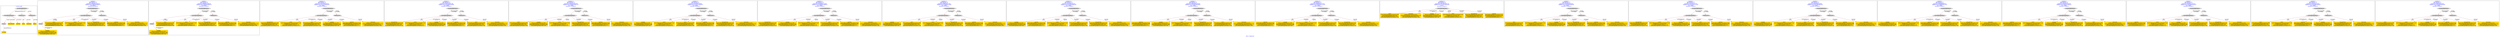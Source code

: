 digraph n0 {
fontcolor="blue"
remincross="true"
label="s08-s-17-edited.xml"
subgraph cluster_0 {
label="1-correct model"
n2[style="filled",color="white",fillcolor="lightgray",label="CulturalHeritageObject1"];
n3[style="filled",color="white",fillcolor="lightgray",label="Person1"];
n4[shape="plaintext",style="filled",fillcolor="gold",label="DESCRIPTION"];
n5[shape="plaintext",style="filled",fillcolor="gold",label="CAPTION"];
n6[shape="plaintext",style="filled",fillcolor="gold",label="TITLE"];
n7[shape="plaintext",style="filled",fillcolor="gold",label="AUTHOR"];
n8[style="filled",color="white",fillcolor="lightgray",label="EuropeanaAggregation1"];
n9[style="filled",color="white",fillcolor="lightgray",label="WebResource1"];
n10[style="filled",color="white",fillcolor="lightgray",label="WebResource2"];
n11[shape="plaintext",style="filled",fillcolor="gold",label="IMAGESRC"];
n12[shape="plaintext",style="filled",fillcolor="gold",label="VIDEO"];
}
subgraph cluster_1 {
label="candidate 0\nlink coherence:1.0\nnode coherence:1.0\nconfidence:0.3958583314086164\nmapping score:0.5486194438028721\ncost:8.99948\n-precision:0.89-recall:0.8"
n14[style="filled",color="white",fillcolor="lightgray",label="CulturalHeritageObject1"];
n15[style="filled",color="white",fillcolor="lightgray",label="Person1"];
n16[style="filled",color="white",fillcolor="lightgray",label="EuropeanaAggregation1"];
n17[style="filled",color="white",fillcolor="lightgray",label="WebResource1"];
n18[shape="plaintext",style="filled",fillcolor="gold",label="TITLE\n[CulturalHeritageObject,description,0.366]\n[CulturalHeritageObject,title,0.248]\n[Person,biographicalInformation,0.242]\n[CulturalHeritageObject,provenance,0.144]"];
n19[shape="plaintext",style="filled",fillcolor="gold",label="IMAGESRC\n[WebResource,classLink,0.667]\n[CulturalHeritageObject,accessionNumber,0.191]\n[Person,biographicalInformation,0.073]\n[CulturalHeritageObject,description,0.069]"];
n20[shape="plaintext",style="filled",fillcolor="gold",label="VIDEO\n[CulturalHeritageObject,accessionNumber,0.423]\n[WebResource,classLink,0.355]\n[CulturalHeritageObject,medium,0.113]\n[CulturalHeritageObject,provenance,0.11]"];
n21[shape="plaintext",style="filled",fillcolor="gold",label="DESCRIPTION\n[CulturalHeritageObject,description,0.39]\n[Person,biographicalInformation,0.317]\n[CulturalHeritageObject,title,0.168]\n[CulturalHeritageObject,provenance,0.125]"];
n22[shape="plaintext",style="filled",fillcolor="gold",label="AUTHOR\n[Person,nameOfThePerson,0.358]\n[CulturalHeritageObject,description,0.249]\n[CulturalHeritageObject,provenance,0.204]\n[CulturalHeritageObject,title,0.189]"];
n23[shape="plaintext",style="filled",fillcolor="gold",label="CAPTION\n[CulturalHeritageObject,description,0.313]\n[CulturalHeritageObject,provenance,0.289]\n[CulturalHeritageObject,title,0.227]\n[Person,biographicalInformation,0.171]"];
}
subgraph cluster_2 {
label="candidate 1\nlink coherence:1.0\nnode coherence:1.0\nconfidence:0.3958583314086164\nmapping score:0.5486194438028721\ncost:8.99967\n-precision:0.78-recall:0.7"
n25[style="filled",color="white",fillcolor="lightgray",label="CulturalHeritageObject1"];
n26[style="filled",color="white",fillcolor="lightgray",label="Person2"];
n27[style="filled",color="white",fillcolor="lightgray",label="EuropeanaAggregation1"];
n28[style="filled",color="white",fillcolor="lightgray",label="WebResource1"];
n29[shape="plaintext",style="filled",fillcolor="gold",label="TITLE\n[CulturalHeritageObject,description,0.366]\n[CulturalHeritageObject,title,0.248]\n[Person,biographicalInformation,0.242]\n[CulturalHeritageObject,provenance,0.144]"];
n30[shape="plaintext",style="filled",fillcolor="gold",label="IMAGESRC\n[WebResource,classLink,0.667]\n[CulturalHeritageObject,accessionNumber,0.191]\n[Person,biographicalInformation,0.073]\n[CulturalHeritageObject,description,0.069]"];
n31[shape="plaintext",style="filled",fillcolor="gold",label="VIDEO\n[CulturalHeritageObject,accessionNumber,0.423]\n[WebResource,classLink,0.355]\n[CulturalHeritageObject,medium,0.113]\n[CulturalHeritageObject,provenance,0.11]"];
n32[shape="plaintext",style="filled",fillcolor="gold",label="AUTHOR\n[Person,nameOfThePerson,0.358]\n[CulturalHeritageObject,description,0.249]\n[CulturalHeritageObject,provenance,0.204]\n[CulturalHeritageObject,title,0.189]"];
n33[shape="plaintext",style="filled",fillcolor="gold",label="DESCRIPTION\n[CulturalHeritageObject,description,0.39]\n[Person,biographicalInformation,0.317]\n[CulturalHeritageObject,title,0.168]\n[CulturalHeritageObject,provenance,0.125]"];
n34[shape="plaintext",style="filled",fillcolor="gold",label="CAPTION\n[CulturalHeritageObject,description,0.313]\n[CulturalHeritageObject,provenance,0.289]\n[CulturalHeritageObject,title,0.227]\n[Person,biographicalInformation,0.171]"];
}
subgraph cluster_3 {
label="candidate 10\nlink coherence:1.0\nnode coherence:1.0\nconfidence:0.32337916841655207\nmapping score:0.5522375005832951\ncost:7.99968\n-precision:0.5-recall:0.4"
n36[style="filled",color="white",fillcolor="lightgray",label="EuropeanaAggregation1"];
n37[style="filled",color="white",fillcolor="lightgray",label="CulturalHeritageObject1"];
n38[style="filled",color="white",fillcolor="lightgray",label="WebResource1"];
n39[shape="plaintext",style="filled",fillcolor="gold",label="DESCRIPTION\n[CulturalHeritageObject,description,0.39]\n[Person,biographicalInformation,0.317]\n[CulturalHeritageObject,title,0.168]\n[CulturalHeritageObject,provenance,0.125]"];
n40[shape="plaintext",style="filled",fillcolor="gold",label="IMAGESRC\n[WebResource,classLink,0.667]\n[CulturalHeritageObject,accessionNumber,0.191]\n[Person,biographicalInformation,0.073]\n[CulturalHeritageObject,description,0.069]"];
n41[shape="plaintext",style="filled",fillcolor="gold",label="VIDEO\n[CulturalHeritageObject,accessionNumber,0.423]\n[WebResource,classLink,0.355]\n[CulturalHeritageObject,medium,0.113]\n[CulturalHeritageObject,provenance,0.11]"];
n42[shape="plaintext",style="filled",fillcolor="gold",label="TITLE\n[CulturalHeritageObject,description,0.366]\n[CulturalHeritageObject,title,0.248]\n[Person,biographicalInformation,0.242]\n[CulturalHeritageObject,provenance,0.144]"];
n43[shape="plaintext",style="filled",fillcolor="gold",label="AUTHOR\n[Person,nameOfThePerson,0.358]\n[CulturalHeritageObject,description,0.249]\n[CulturalHeritageObject,provenance,0.204]\n[CulturalHeritageObject,title,0.189]"];
n44[shape="plaintext",style="filled",fillcolor="gold",label="CAPTION\n[CulturalHeritageObject,description,0.313]\n[CulturalHeritageObject,provenance,0.289]\n[CulturalHeritageObject,title,0.227]\n[Person,biographicalInformation,0.171]"];
}
subgraph cluster_4 {
label="candidate 11\nlink coherence:1.0\nnode coherence:1.0\nconfidence:0.3198130766971686\nmapping score:0.5510488033435006\ncost:7.99968\n-precision:0.38-recall:0.3"
n46[style="filled",color="white",fillcolor="lightgray",label="EuropeanaAggregation1"];
n47[style="filled",color="white",fillcolor="lightgray",label="CulturalHeritageObject1"];
n48[style="filled",color="white",fillcolor="lightgray",label="WebResource1"];
n49[shape="plaintext",style="filled",fillcolor="gold",label="DESCRIPTION\n[CulturalHeritageObject,description,0.39]\n[Person,biographicalInformation,0.317]\n[CulturalHeritageObject,title,0.168]\n[CulturalHeritageObject,provenance,0.125]"];
n50[shape="plaintext",style="filled",fillcolor="gold",label="IMAGESRC\n[WebResource,classLink,0.667]\n[CulturalHeritageObject,accessionNumber,0.191]\n[Person,biographicalInformation,0.073]\n[CulturalHeritageObject,description,0.069]"];
n51[shape="plaintext",style="filled",fillcolor="gold",label="VIDEO\n[CulturalHeritageObject,accessionNumber,0.423]\n[WebResource,classLink,0.355]\n[CulturalHeritageObject,medium,0.113]\n[CulturalHeritageObject,provenance,0.11]"];
n52[shape="plaintext",style="filled",fillcolor="gold",label="AUTHOR\n[Person,nameOfThePerson,0.358]\n[CulturalHeritageObject,description,0.249]\n[CulturalHeritageObject,provenance,0.204]\n[CulturalHeritageObject,title,0.189]"];
n53[shape="plaintext",style="filled",fillcolor="gold",label="CAPTION\n[CulturalHeritageObject,description,0.313]\n[CulturalHeritageObject,provenance,0.289]\n[CulturalHeritageObject,title,0.227]\n[Person,biographicalInformation,0.171]"];
n54[shape="plaintext",style="filled",fillcolor="gold",label="TITLE\n[CulturalHeritageObject,description,0.366]\n[CulturalHeritageObject,title,0.248]\n[Person,biographicalInformation,0.242]\n[CulturalHeritageObject,provenance,0.144]"];
}
subgraph cluster_5 {
label="candidate 12\nlink coherence:1.0\nnode coherence:1.0\nconfidence:0.31849150335810833\nmapping score:0.5506082788971473\ncost:7.99968\n-precision:0.75-recall:0.6"
n56[style="filled",color="white",fillcolor="lightgray",label="EuropeanaAggregation1"];
n57[style="filled",color="white",fillcolor="lightgray",label="CulturalHeritageObject1"];
n58[style="filled",color="white",fillcolor="lightgray",label="WebResource1"];
n59[shape="plaintext",style="filled",fillcolor="gold",label="TITLE\n[CulturalHeritageObject,description,0.366]\n[CulturalHeritageObject,title,0.248]\n[Person,biographicalInformation,0.242]\n[CulturalHeritageObject,provenance,0.144]"];
n60[shape="plaintext",style="filled",fillcolor="gold",label="IMAGESRC\n[WebResource,classLink,0.667]\n[CulturalHeritageObject,accessionNumber,0.191]\n[Person,biographicalInformation,0.073]\n[CulturalHeritageObject,description,0.069]"];
n61[shape="plaintext",style="filled",fillcolor="gold",label="AUTHOR\n[Person,nameOfThePerson,0.358]\n[CulturalHeritageObject,description,0.249]\n[CulturalHeritageObject,provenance,0.204]\n[CulturalHeritageObject,title,0.189]"];
n62[shape="plaintext",style="filled",fillcolor="gold",label="VIDEO\n[CulturalHeritageObject,accessionNumber,0.423]\n[WebResource,classLink,0.355]\n[CulturalHeritageObject,medium,0.113]\n[CulturalHeritageObject,provenance,0.11]"];
n63[shape="plaintext",style="filled",fillcolor="gold",label="DESCRIPTION\n[CulturalHeritageObject,description,0.39]\n[Person,biographicalInformation,0.317]\n[CulturalHeritageObject,title,0.168]\n[CulturalHeritageObject,provenance,0.125]"];
n64[shape="plaintext",style="filled",fillcolor="gold",label="CAPTION\n[CulturalHeritageObject,description,0.313]\n[CulturalHeritageObject,provenance,0.289]\n[CulturalHeritageObject,title,0.227]\n[Person,biographicalInformation,0.171]"];
}
subgraph cluster_6 {
label="candidate 13\nlink coherence:1.0\nnode coherence:1.0\nconfidence:0.3101493852288402\nmapping score:0.5478275728540578\ncost:7.99968\n-precision:0.38-recall:0.3"
n66[style="filled",color="white",fillcolor="lightgray",label="EuropeanaAggregation1"];
n67[style="filled",color="white",fillcolor="lightgray",label="CulturalHeritageObject1"];
n68[style="filled",color="white",fillcolor="lightgray",label="WebResource1"];
n69[shape="plaintext",style="filled",fillcolor="gold",label="AUTHOR\n[Person,nameOfThePerson,0.358]\n[CulturalHeritageObject,description,0.249]\n[CulturalHeritageObject,provenance,0.204]\n[CulturalHeritageObject,title,0.189]"];
n70[shape="plaintext",style="filled",fillcolor="gold",label="IMAGESRC\n[WebResource,classLink,0.667]\n[CulturalHeritageObject,accessionNumber,0.191]\n[Person,biographicalInformation,0.073]\n[CulturalHeritageObject,description,0.069]"];
n71[shape="plaintext",style="filled",fillcolor="gold",label="VIDEO\n[CulturalHeritageObject,accessionNumber,0.423]\n[WebResource,classLink,0.355]\n[CulturalHeritageObject,medium,0.113]\n[CulturalHeritageObject,provenance,0.11]"];
n72[shape="plaintext",style="filled",fillcolor="gold",label="TITLE\n[CulturalHeritageObject,description,0.366]\n[CulturalHeritageObject,title,0.248]\n[Person,biographicalInformation,0.242]\n[CulturalHeritageObject,provenance,0.144]"];
n73[shape="plaintext",style="filled",fillcolor="gold",label="CAPTION\n[CulturalHeritageObject,description,0.313]\n[CulturalHeritageObject,provenance,0.289]\n[CulturalHeritageObject,title,0.227]\n[Person,biographicalInformation,0.171]"];
n74[shape="plaintext",style="filled",fillcolor="gold",label="DESCRIPTION\n[CulturalHeritageObject,description,0.39]\n[Person,biographicalInformation,0.317]\n[CulturalHeritageObject,title,0.168]\n[CulturalHeritageObject,provenance,0.125]"];
}
subgraph cluster_7 {
label="candidate 14\nlink coherence:1.0\nnode coherence:1.0\nconfidence:0.30108363912128394\nmapping score:0.5448056574848724\ncost:7.99968\n-precision:0.5-recall:0.4"
n76[style="filled",color="white",fillcolor="lightgray",label="EuropeanaAggregation1"];
n77[style="filled",color="white",fillcolor="lightgray",label="CulturalHeritageObject1"];
n78[style="filled",color="white",fillcolor="lightgray",label="WebResource1"];
n79[shape="plaintext",style="filled",fillcolor="gold",label="DESCRIPTION\n[CulturalHeritageObject,description,0.39]\n[Person,biographicalInformation,0.317]\n[CulturalHeritageObject,title,0.168]\n[CulturalHeritageObject,provenance,0.125]"];
n80[shape="plaintext",style="filled",fillcolor="gold",label="IMAGESRC\n[WebResource,classLink,0.667]\n[CulturalHeritageObject,accessionNumber,0.191]\n[Person,biographicalInformation,0.073]\n[CulturalHeritageObject,description,0.069]"];
n81[shape="plaintext",style="filled",fillcolor="gold",label="AUTHOR\n[Person,nameOfThePerson,0.358]\n[CulturalHeritageObject,description,0.249]\n[CulturalHeritageObject,provenance,0.204]\n[CulturalHeritageObject,title,0.189]"];
n82[shape="plaintext",style="filled",fillcolor="gold",label="VIDEO\n[CulturalHeritageObject,accessionNumber,0.423]\n[WebResource,classLink,0.355]\n[CulturalHeritageObject,medium,0.113]\n[CulturalHeritageObject,provenance,0.11]"];
n83[shape="plaintext",style="filled",fillcolor="gold",label="TITLE\n[CulturalHeritageObject,description,0.366]\n[CulturalHeritageObject,title,0.248]\n[Person,biographicalInformation,0.242]\n[CulturalHeritageObject,provenance,0.144]"];
n84[shape="plaintext",style="filled",fillcolor="gold",label="CAPTION\n[CulturalHeritageObject,description,0.313]\n[CulturalHeritageObject,provenance,0.289]\n[CulturalHeritageObject,title,0.227]\n[Person,biographicalInformation,0.171]"];
}
subgraph cluster_8 {
label="candidate 15\nlink coherence:1.0\nnode coherence:1.0\nconfidence:0.298653428113487\nmapping score:0.54399558714894\ncost:7.99968\n-precision:0.62-recall:0.5"
n86[style="filled",color="white",fillcolor="lightgray",label="EuropeanaAggregation1"];
n87[style="filled",color="white",fillcolor="lightgray",label="CulturalHeritageObject1"];
n88[style="filled",color="white",fillcolor="lightgray",label="WebResource1"];
n89[shape="plaintext",style="filled",fillcolor="gold",label="AUTHOR\n[Person,nameOfThePerson,0.358]\n[CulturalHeritageObject,description,0.249]\n[CulturalHeritageObject,provenance,0.204]\n[CulturalHeritageObject,title,0.189]"];
n90[shape="plaintext",style="filled",fillcolor="gold",label="IMAGESRC\n[WebResource,classLink,0.667]\n[CulturalHeritageObject,accessionNumber,0.191]\n[Person,biographicalInformation,0.073]\n[CulturalHeritageObject,description,0.069]"];
n91[shape="plaintext",style="filled",fillcolor="gold",label="TITLE\n[CulturalHeritageObject,description,0.366]\n[CulturalHeritageObject,title,0.248]\n[Person,biographicalInformation,0.242]\n[CulturalHeritageObject,provenance,0.144]"];
n92[shape="plaintext",style="filled",fillcolor="gold",label="VIDEO\n[CulturalHeritageObject,accessionNumber,0.423]\n[WebResource,classLink,0.355]\n[CulturalHeritageObject,medium,0.113]\n[CulturalHeritageObject,provenance,0.11]"];
n93[shape="plaintext",style="filled",fillcolor="gold",label="DESCRIPTION\n[CulturalHeritageObject,description,0.39]\n[Person,biographicalInformation,0.317]\n[CulturalHeritageObject,title,0.168]\n[CulturalHeritageObject,provenance,0.125]"];
n94[shape="plaintext",style="filled",fillcolor="gold",label="CAPTION\n[CulturalHeritageObject,description,0.313]\n[CulturalHeritageObject,provenance,0.289]\n[CulturalHeritageObject,title,0.227]\n[Person,biographicalInformation,0.171]"];
}
subgraph cluster_9 {
label="candidate 16\nlink coherence:1.0\nnode coherence:1.0\nconfidence:0.2914199476529557\nmapping score:0.5415844269954296\ncost:7.99968\n-precision:0.5-recall:0.4"
n96[style="filled",color="white",fillcolor="lightgray",label="EuropeanaAggregation1"];
n97[style="filled",color="white",fillcolor="lightgray",label="CulturalHeritageObject1"];
n98[style="filled",color="white",fillcolor="lightgray",label="WebResource1"];
n99[shape="plaintext",style="filled",fillcolor="gold",label="AUTHOR\n[Person,nameOfThePerson,0.358]\n[CulturalHeritageObject,description,0.249]\n[CulturalHeritageObject,provenance,0.204]\n[CulturalHeritageObject,title,0.189]"];
n100[shape="plaintext",style="filled",fillcolor="gold",label="IMAGESRC\n[WebResource,classLink,0.667]\n[CulturalHeritageObject,accessionNumber,0.191]\n[Person,biographicalInformation,0.073]\n[CulturalHeritageObject,description,0.069]"];
n101[shape="plaintext",style="filled",fillcolor="gold",label="CAPTION\n[CulturalHeritageObject,description,0.313]\n[CulturalHeritageObject,provenance,0.289]\n[CulturalHeritageObject,title,0.227]\n[Person,biographicalInformation,0.171]"];
n102[shape="plaintext",style="filled",fillcolor="gold",label="VIDEO\n[CulturalHeritageObject,accessionNumber,0.423]\n[WebResource,classLink,0.355]\n[CulturalHeritageObject,medium,0.113]\n[CulturalHeritageObject,provenance,0.11]"];
n103[shape="plaintext",style="filled",fillcolor="gold",label="TITLE\n[CulturalHeritageObject,description,0.366]\n[CulturalHeritageObject,title,0.248]\n[Person,biographicalInformation,0.242]\n[CulturalHeritageObject,provenance,0.144]"];
n104[shape="plaintext",style="filled",fillcolor="gold",label="DESCRIPTION\n[CulturalHeritageObject,description,0.39]\n[Person,biographicalInformation,0.317]\n[CulturalHeritageObject,title,0.168]\n[CulturalHeritageObject,provenance,0.125]"];
}
subgraph cluster_10 {
label="candidate 17\nlink coherence:1.0\nnode coherence:1.0\nconfidence:0.29082403643760385\nmapping score:0.5413857899236457\ncost:7.99968\n-precision:0.5-recall:0.4"
n106[style="filled",color="white",fillcolor="lightgray",label="EuropeanaAggregation1"];
n107[style="filled",color="white",fillcolor="lightgray",label="CulturalHeritageObject1"];
n108[style="filled",color="white",fillcolor="lightgray",label="WebResource1"];
n109[shape="plaintext",style="filled",fillcolor="gold",label="CAPTION\n[CulturalHeritageObject,description,0.313]\n[CulturalHeritageObject,provenance,0.289]\n[CulturalHeritageObject,title,0.227]\n[Person,biographicalInformation,0.171]"];
n110[shape="plaintext",style="filled",fillcolor="gold",label="IMAGESRC\n[WebResource,classLink,0.667]\n[CulturalHeritageObject,accessionNumber,0.191]\n[Person,biographicalInformation,0.073]\n[CulturalHeritageObject,description,0.069]"];
n111[shape="plaintext",style="filled",fillcolor="gold",label="AUTHOR\n[Person,nameOfThePerson,0.358]\n[CulturalHeritageObject,description,0.249]\n[CulturalHeritageObject,provenance,0.204]\n[CulturalHeritageObject,title,0.189]"];
n112[shape="plaintext",style="filled",fillcolor="gold",label="VIDEO\n[CulturalHeritageObject,accessionNumber,0.423]\n[WebResource,classLink,0.355]\n[CulturalHeritageObject,medium,0.113]\n[CulturalHeritageObject,provenance,0.11]"];
n113[shape="plaintext",style="filled",fillcolor="gold",label="DESCRIPTION\n[CulturalHeritageObject,description,0.39]\n[Person,biographicalInformation,0.317]\n[CulturalHeritageObject,title,0.168]\n[CulturalHeritageObject,provenance,0.125]"];
n114[shape="plaintext",style="filled",fillcolor="gold",label="TITLE\n[CulturalHeritageObject,description,0.366]\n[CulturalHeritageObject,title,0.248]\n[Person,biographicalInformation,0.242]\n[CulturalHeritageObject,provenance,0.144]"];
}
subgraph cluster_11 {
label="candidate 18\nlink coherence:1.0\nnode coherence:1.0\nconfidence:0.28359055597707256\nmapping score:0.5389746297701353\ncost:7.99968\n-precision:0.38-recall:0.3"
n116[style="filled",color="white",fillcolor="lightgray",label="EuropeanaAggregation1"];
n117[style="filled",color="white",fillcolor="lightgray",label="CulturalHeritageObject1"];
n118[style="filled",color="white",fillcolor="lightgray",label="WebResource1"];
n119[shape="plaintext",style="filled",fillcolor="gold",label="CAPTION\n[CulturalHeritageObject,description,0.313]\n[CulturalHeritageObject,provenance,0.289]\n[CulturalHeritageObject,title,0.227]\n[Person,biographicalInformation,0.171]"];
n120[shape="plaintext",style="filled",fillcolor="gold",label="IMAGESRC\n[WebResource,classLink,0.667]\n[CulturalHeritageObject,accessionNumber,0.191]\n[Person,biographicalInformation,0.073]\n[CulturalHeritageObject,description,0.069]"];
n121[shape="plaintext",style="filled",fillcolor="gold",label="AUTHOR\n[Person,nameOfThePerson,0.358]\n[CulturalHeritageObject,description,0.249]\n[CulturalHeritageObject,provenance,0.204]\n[CulturalHeritageObject,title,0.189]"];
n122[shape="plaintext",style="filled",fillcolor="gold",label="VIDEO\n[CulturalHeritageObject,accessionNumber,0.423]\n[WebResource,classLink,0.355]\n[CulturalHeritageObject,medium,0.113]\n[CulturalHeritageObject,provenance,0.11]"];
n123[shape="plaintext",style="filled",fillcolor="gold",label="TITLE\n[CulturalHeritageObject,description,0.366]\n[CulturalHeritageObject,title,0.248]\n[Person,biographicalInformation,0.242]\n[CulturalHeritageObject,provenance,0.144]"];
n124[shape="plaintext",style="filled",fillcolor="gold",label="DESCRIPTION\n[CulturalHeritageObject,description,0.39]\n[Person,biographicalInformation,0.317]\n[CulturalHeritageObject,title,0.168]\n[CulturalHeritageObject,provenance,0.125]"];
}
subgraph cluster_12 {
label="candidate 19\nlink coherence:1.0\nnode coherence:1.0\nconfidence:0.23917482594951725\nmapping score:0.5519471642053947\ncost:6.0\n-precision:0.5-recall:0.3"
n126[style="filled",color="white",fillcolor="lightgray",label="CulturalHeritageObject1"];
n127[shape="plaintext",style="filled",fillcolor="gold",label="TITLE\n[CulturalHeritageObject,description,0.366]\n[CulturalHeritageObject,title,0.248]\n[Person,biographicalInformation,0.242]\n[CulturalHeritageObject,provenance,0.144]"];
n128[shape="plaintext",style="filled",fillcolor="gold",label="IMAGESRC\n[WebResource,classLink,0.667]\n[CulturalHeritageObject,accessionNumber,0.191]\n[Person,biographicalInformation,0.073]\n[CulturalHeritageObject,description,0.069]"];
n129[shape="plaintext",style="filled",fillcolor="gold",label="AUTHOR\n[Person,nameOfThePerson,0.358]\n[CulturalHeritageObject,description,0.249]\n[CulturalHeritageObject,provenance,0.204]\n[CulturalHeritageObject,title,0.189]"];
n130[shape="plaintext",style="filled",fillcolor="gold",label="VIDEO\n[CulturalHeritageObject,accessionNumber,0.423]\n[WebResource,classLink,0.355]\n[CulturalHeritageObject,medium,0.113]\n[CulturalHeritageObject,provenance,0.11]"];
n131[shape="plaintext",style="filled",fillcolor="gold",label="DESCRIPTION\n[CulturalHeritageObject,description,0.39]\n[Person,biographicalInformation,0.317]\n[CulturalHeritageObject,title,0.168]\n[CulturalHeritageObject,provenance,0.125]"];
n132[shape="plaintext",style="filled",fillcolor="gold",label="CAPTION\n[CulturalHeritageObject,description,0.313]\n[CulturalHeritageObject,provenance,0.289]\n[CulturalHeritageObject,title,0.227]\n[Person,biographicalInformation,0.171]"];
}
subgraph cluster_13 {
label="candidate 2\nlink coherence:1.0\nnode coherence:1.0\nconfidence:0.37016456455556734\nmapping score:0.5678326326296336\ncost:7.99968\n-precision:0.75-recall:0.6"
n134[style="filled",color="white",fillcolor="lightgray",label="EuropeanaAggregation1"];
n135[style="filled",color="white",fillcolor="lightgray",label="CulturalHeritageObject1"];
n136[style="filled",color="white",fillcolor="lightgray",label="WebResource1"];
n137[shape="plaintext",style="filled",fillcolor="gold",label="TITLE\n[CulturalHeritageObject,description,0.366]\n[CulturalHeritageObject,title,0.248]\n[Person,biographicalInformation,0.242]\n[CulturalHeritageObject,provenance,0.144]"];
n138[shape="plaintext",style="filled",fillcolor="gold",label="IMAGESRC\n[WebResource,classLink,0.667]\n[CulturalHeritageObject,accessionNumber,0.191]\n[Person,biographicalInformation,0.073]\n[CulturalHeritageObject,description,0.069]"];
n139[shape="plaintext",style="filled",fillcolor="gold",label="VIDEO\n[CulturalHeritageObject,accessionNumber,0.423]\n[WebResource,classLink,0.355]\n[CulturalHeritageObject,medium,0.113]\n[CulturalHeritageObject,provenance,0.11]"];
n140[shape="plaintext",style="filled",fillcolor="gold",label="AUTHOR\n[Person,nameOfThePerson,0.358]\n[CulturalHeritageObject,description,0.249]\n[CulturalHeritageObject,provenance,0.204]\n[CulturalHeritageObject,title,0.189]"];
n141[shape="plaintext",style="filled",fillcolor="gold",label="DESCRIPTION\n[CulturalHeritageObject,description,0.39]\n[Person,biographicalInformation,0.317]\n[CulturalHeritageObject,title,0.168]\n[CulturalHeritageObject,provenance,0.125]"];
n142[shape="plaintext",style="filled",fillcolor="gold",label="CAPTION\n[CulturalHeritageObject,description,0.313]\n[CulturalHeritageObject,provenance,0.289]\n[CulturalHeritageObject,title,0.227]\n[Person,biographicalInformation,0.171]"];
}
subgraph cluster_14 {
label="candidate 3\nlink coherence:1.0\nnode coherence:1.0\nconfidence:0.352756700318743\nmapping score:0.5620300112173587\ncost:7.99968\n-precision:0.5-recall:0.4"
n144[style="filled",color="white",fillcolor="lightgray",label="EuropeanaAggregation1"];
n145[style="filled",color="white",fillcolor="lightgray",label="CulturalHeritageObject1"];
n146[style="filled",color="white",fillcolor="lightgray",label="WebResource1"];
n147[shape="plaintext",style="filled",fillcolor="gold",label="DESCRIPTION\n[CulturalHeritageObject,description,0.39]\n[Person,biographicalInformation,0.317]\n[CulturalHeritageObject,title,0.168]\n[CulturalHeritageObject,provenance,0.125]"];
n148[shape="plaintext",style="filled",fillcolor="gold",label="IMAGESRC\n[WebResource,classLink,0.667]\n[CulturalHeritageObject,accessionNumber,0.191]\n[Person,biographicalInformation,0.073]\n[CulturalHeritageObject,description,0.069]"];
n149[shape="plaintext",style="filled",fillcolor="gold",label="VIDEO\n[CulturalHeritageObject,accessionNumber,0.423]\n[WebResource,classLink,0.355]\n[CulturalHeritageObject,medium,0.113]\n[CulturalHeritageObject,provenance,0.11]"];
n150[shape="plaintext",style="filled",fillcolor="gold",label="AUTHOR\n[Person,nameOfThePerson,0.358]\n[CulturalHeritageObject,description,0.249]\n[CulturalHeritageObject,provenance,0.204]\n[CulturalHeritageObject,title,0.189]"];
n151[shape="plaintext",style="filled",fillcolor="gold",label="TITLE\n[CulturalHeritageObject,description,0.366]\n[CulturalHeritageObject,title,0.248]\n[Person,biographicalInformation,0.242]\n[CulturalHeritageObject,provenance,0.144]"];
n152[shape="plaintext",style="filled",fillcolor="gold",label="CAPTION\n[CulturalHeritageObject,description,0.313]\n[CulturalHeritageObject,provenance,0.289]\n[CulturalHeritageObject,title,0.227]\n[Person,biographicalInformation,0.171]"];
}
subgraph cluster_15 {
label="candidate 4\nlink coherence:1.0\nnode coherence:1.0\nconfidence:0.35032648931094607\nmapping score:0.5612199408814265\ncost:7.99968\n-precision:0.62-recall:0.5"
n154[style="filled",color="white",fillcolor="lightgray",label="EuropeanaAggregation1"];
n155[style="filled",color="white",fillcolor="lightgray",label="CulturalHeritageObject1"];
n156[style="filled",color="white",fillcolor="lightgray",label="WebResource1"];
n157[shape="plaintext",style="filled",fillcolor="gold",label="AUTHOR\n[Person,nameOfThePerson,0.358]\n[CulturalHeritageObject,description,0.249]\n[CulturalHeritageObject,provenance,0.204]\n[CulturalHeritageObject,title,0.189]"];
n158[shape="plaintext",style="filled",fillcolor="gold",label="IMAGESRC\n[WebResource,classLink,0.667]\n[CulturalHeritageObject,accessionNumber,0.191]\n[Person,biographicalInformation,0.073]\n[CulturalHeritageObject,description,0.069]"];
n159[shape="plaintext",style="filled",fillcolor="gold",label="VIDEO\n[CulturalHeritageObject,accessionNumber,0.423]\n[WebResource,classLink,0.355]\n[CulturalHeritageObject,medium,0.113]\n[CulturalHeritageObject,provenance,0.11]"];
n160[shape="plaintext",style="filled",fillcolor="gold",label="TITLE\n[CulturalHeritageObject,description,0.366]\n[CulturalHeritageObject,title,0.248]\n[Person,biographicalInformation,0.242]\n[CulturalHeritageObject,provenance,0.144]"];
n161[shape="plaintext",style="filled",fillcolor="gold",label="DESCRIPTION\n[CulturalHeritageObject,description,0.39]\n[Person,biographicalInformation,0.317]\n[CulturalHeritageObject,title,0.168]\n[CulturalHeritageObject,provenance,0.125]"];
n162[shape="plaintext",style="filled",fillcolor="gold",label="CAPTION\n[CulturalHeritageObject,description,0.313]\n[CulturalHeritageObject,provenance,0.289]\n[CulturalHeritageObject,title,0.227]\n[Person,biographicalInformation,0.171]"];
}
subgraph cluster_16 {
label="candidate 5\nlink coherence:1.0\nnode coherence:1.0\nconfidence:0.3430930088504147\nmapping score:0.558808780727916\ncost:7.99968\n-precision:0.5-recall:0.4"
n164[style="filled",color="white",fillcolor="lightgray",label="EuropeanaAggregation1"];
n165[style="filled",color="white",fillcolor="lightgray",label="CulturalHeritageObject1"];
n166[style="filled",color="white",fillcolor="lightgray",label="WebResource1"];
n167[shape="plaintext",style="filled",fillcolor="gold",label="AUTHOR\n[Person,nameOfThePerson,0.358]\n[CulturalHeritageObject,description,0.249]\n[CulturalHeritageObject,provenance,0.204]\n[CulturalHeritageObject,title,0.189]"];
n168[shape="plaintext",style="filled",fillcolor="gold",label="IMAGESRC\n[WebResource,classLink,0.667]\n[CulturalHeritageObject,accessionNumber,0.191]\n[Person,biographicalInformation,0.073]\n[CulturalHeritageObject,description,0.069]"];
n169[shape="plaintext",style="filled",fillcolor="gold",label="VIDEO\n[CulturalHeritageObject,accessionNumber,0.423]\n[WebResource,classLink,0.355]\n[CulturalHeritageObject,medium,0.113]\n[CulturalHeritageObject,provenance,0.11]"];
n170[shape="plaintext",style="filled",fillcolor="gold",label="CAPTION\n[CulturalHeritageObject,description,0.313]\n[CulturalHeritageObject,provenance,0.289]\n[CulturalHeritageObject,title,0.227]\n[Person,biographicalInformation,0.171]"];
n171[shape="plaintext",style="filled",fillcolor="gold",label="TITLE\n[CulturalHeritageObject,description,0.366]\n[CulturalHeritageObject,title,0.248]\n[Person,biographicalInformation,0.242]\n[CulturalHeritageObject,provenance,0.144]"];
n172[shape="plaintext",style="filled",fillcolor="gold",label="DESCRIPTION\n[CulturalHeritageObject,description,0.39]\n[Person,biographicalInformation,0.317]\n[CulturalHeritageObject,title,0.168]\n[CulturalHeritageObject,provenance,0.125]"];
}
subgraph cluster_17 {
label="candidate 6\nlink coherence:1.0\nnode coherence:1.0\nconfidence:0.3424970976350629\nmapping score:0.558610143656132\ncost:7.99968\n-precision:0.5-recall:0.4"
n174[style="filled",color="white",fillcolor="lightgray",label="EuropeanaAggregation1"];
n175[style="filled",color="white",fillcolor="lightgray",label="CulturalHeritageObject1"];
n176[style="filled",color="white",fillcolor="lightgray",label="WebResource1"];
n177[shape="plaintext",style="filled",fillcolor="gold",label="CAPTION\n[CulturalHeritageObject,description,0.313]\n[CulturalHeritageObject,provenance,0.289]\n[CulturalHeritageObject,title,0.227]\n[Person,biographicalInformation,0.171]"];
n178[shape="plaintext",style="filled",fillcolor="gold",label="IMAGESRC\n[WebResource,classLink,0.667]\n[CulturalHeritageObject,accessionNumber,0.191]\n[Person,biographicalInformation,0.073]\n[CulturalHeritageObject,description,0.069]"];
n179[shape="plaintext",style="filled",fillcolor="gold",label="VIDEO\n[CulturalHeritageObject,accessionNumber,0.423]\n[WebResource,classLink,0.355]\n[CulturalHeritageObject,medium,0.113]\n[CulturalHeritageObject,provenance,0.11]"];
n180[shape="plaintext",style="filled",fillcolor="gold",label="AUTHOR\n[Person,nameOfThePerson,0.358]\n[CulturalHeritageObject,description,0.249]\n[CulturalHeritageObject,provenance,0.204]\n[CulturalHeritageObject,title,0.189]"];
n181[shape="plaintext",style="filled",fillcolor="gold",label="DESCRIPTION\n[CulturalHeritageObject,description,0.39]\n[Person,biographicalInformation,0.317]\n[CulturalHeritageObject,title,0.168]\n[CulturalHeritageObject,provenance,0.125]"];
n182[shape="plaintext",style="filled",fillcolor="gold",label="TITLE\n[CulturalHeritageObject,description,0.366]\n[CulturalHeritageObject,title,0.248]\n[Person,biographicalInformation,0.242]\n[CulturalHeritageObject,provenance,0.144]"];
}
subgraph cluster_18 {
label="candidate 7\nlink coherence:1.0\nnode coherence:1.0\nconfidence:0.33526361717453157\nmapping score:0.5561989835026216\ncost:7.99968\n-precision:0.38-recall:0.3"
n184[style="filled",color="white",fillcolor="lightgray",label="EuropeanaAggregation1"];
n185[style="filled",color="white",fillcolor="lightgray",label="CulturalHeritageObject1"];
n186[style="filled",color="white",fillcolor="lightgray",label="WebResource1"];
n187[shape="plaintext",style="filled",fillcolor="gold",label="CAPTION\n[CulturalHeritageObject,description,0.313]\n[CulturalHeritageObject,provenance,0.289]\n[CulturalHeritageObject,title,0.227]\n[Person,biographicalInformation,0.171]"];
n188[shape="plaintext",style="filled",fillcolor="gold",label="IMAGESRC\n[WebResource,classLink,0.667]\n[CulturalHeritageObject,accessionNumber,0.191]\n[Person,biographicalInformation,0.073]\n[CulturalHeritageObject,description,0.069]"];
n189[shape="plaintext",style="filled",fillcolor="gold",label="VIDEO\n[CulturalHeritageObject,accessionNumber,0.423]\n[WebResource,classLink,0.355]\n[CulturalHeritageObject,medium,0.113]\n[CulturalHeritageObject,provenance,0.11]"];
n190[shape="plaintext",style="filled",fillcolor="gold",label="AUTHOR\n[Person,nameOfThePerson,0.358]\n[CulturalHeritageObject,description,0.249]\n[CulturalHeritageObject,provenance,0.204]\n[CulturalHeritageObject,title,0.189]"];
n191[shape="plaintext",style="filled",fillcolor="gold",label="TITLE\n[CulturalHeritageObject,description,0.366]\n[CulturalHeritageObject,title,0.248]\n[Person,biographicalInformation,0.242]\n[CulturalHeritageObject,provenance,0.144]"];
n192[shape="plaintext",style="filled",fillcolor="gold",label="DESCRIPTION\n[CulturalHeritageObject,description,0.39]\n[Person,biographicalInformation,0.317]\n[CulturalHeritageObject,title,0.168]\n[CulturalHeritageObject,provenance,0.125]"];
}
subgraph cluster_19 {
label="candidate 8\nlink coherence:1.0\nnode coherence:1.0\nconfidence:0.333553552192845\nmapping score:0.5556289618420595\ncost:7.99968\n-precision:0.62-recall:0.5"
n194[style="filled",color="white",fillcolor="lightgray",label="EuropeanaAggregation1"];
n195[style="filled",color="white",fillcolor="lightgray",label="CulturalHeritageObject1"];
n196[style="filled",color="white",fillcolor="lightgray",label="WebResource1"];
n197[shape="plaintext",style="filled",fillcolor="gold",label="TITLE\n[CulturalHeritageObject,description,0.366]\n[CulturalHeritageObject,title,0.248]\n[Person,biographicalInformation,0.242]\n[CulturalHeritageObject,provenance,0.144]"];
n198[shape="plaintext",style="filled",fillcolor="gold",label="IMAGESRC\n[WebResource,classLink,0.667]\n[CulturalHeritageObject,accessionNumber,0.191]\n[Person,biographicalInformation,0.073]\n[CulturalHeritageObject,description,0.069]"];
n199[shape="plaintext",style="filled",fillcolor="gold",label="VIDEO\n[CulturalHeritageObject,accessionNumber,0.423]\n[WebResource,classLink,0.355]\n[CulturalHeritageObject,medium,0.113]\n[CulturalHeritageObject,provenance,0.11]"];
n200[shape="plaintext",style="filled",fillcolor="gold",label="CAPTION\n[CulturalHeritageObject,description,0.313]\n[CulturalHeritageObject,provenance,0.289]\n[CulturalHeritageObject,title,0.227]\n[Person,biographicalInformation,0.171]"];
n201[shape="plaintext",style="filled",fillcolor="gold",label="AUTHOR\n[Person,nameOfThePerson,0.358]\n[CulturalHeritageObject,description,0.249]\n[CulturalHeritageObject,provenance,0.204]\n[CulturalHeritageObject,title,0.189]"];
n202[shape="plaintext",style="filled",fillcolor="gold",label="DESCRIPTION\n[CulturalHeritageObject,description,0.39]\n[Person,biographicalInformation,0.317]\n[CulturalHeritageObject,title,0.168]\n[CulturalHeritageObject,provenance,0.125]"];
}
subgraph cluster_20 {
label="candidate 9\nlink coherence:1.0\nnode coherence:1.0\nconfidence:0.3299874604734615\nmapping score:0.5544402646022649\ncost:7.99968\n-precision:0.5-recall:0.4"
n204[style="filled",color="white",fillcolor="lightgray",label="EuropeanaAggregation1"];
n205[style="filled",color="white",fillcolor="lightgray",label="CulturalHeritageObject1"];
n206[style="filled",color="white",fillcolor="lightgray",label="WebResource1"];
n207[shape="plaintext",style="filled",fillcolor="gold",label="TITLE\n[CulturalHeritageObject,description,0.366]\n[CulturalHeritageObject,title,0.248]\n[Person,biographicalInformation,0.242]\n[CulturalHeritageObject,provenance,0.144]"];
n208[shape="plaintext",style="filled",fillcolor="gold",label="IMAGESRC\n[WebResource,classLink,0.667]\n[CulturalHeritageObject,accessionNumber,0.191]\n[Person,biographicalInformation,0.073]\n[CulturalHeritageObject,description,0.069]"];
n209[shape="plaintext",style="filled",fillcolor="gold",label="VIDEO\n[CulturalHeritageObject,accessionNumber,0.423]\n[WebResource,classLink,0.355]\n[CulturalHeritageObject,medium,0.113]\n[CulturalHeritageObject,provenance,0.11]"];
n210[shape="plaintext",style="filled",fillcolor="gold",label="AUTHOR\n[Person,nameOfThePerson,0.358]\n[CulturalHeritageObject,description,0.249]\n[CulturalHeritageObject,provenance,0.204]\n[CulturalHeritageObject,title,0.189]"];
n211[shape="plaintext",style="filled",fillcolor="gold",label="CAPTION\n[CulturalHeritageObject,description,0.313]\n[CulturalHeritageObject,provenance,0.289]\n[CulturalHeritageObject,title,0.227]\n[Person,biographicalInformation,0.171]"];
n212[shape="plaintext",style="filled",fillcolor="gold",label="DESCRIPTION\n[CulturalHeritageObject,description,0.39]\n[Person,biographicalInformation,0.317]\n[CulturalHeritageObject,title,0.168]\n[CulturalHeritageObject,provenance,0.125]"];
}
n2 -> n3[color="brown",fontcolor="black",label="creator"]
n2 -> n4[color="brown",fontcolor="black",label="description"]
n2 -> n5[color="brown",fontcolor="black",label="provenance"]
n2 -> n6[color="brown",fontcolor="black",label="title"]
n3 -> n7[color="brown",fontcolor="black",label="nameOfThePerson"]
n8 -> n2[color="brown",fontcolor="black",label="aggregatedCHO"]
n8 -> n9[color="brown",fontcolor="black",label="hasView"]
n8 -> n10[color="brown",fontcolor="black",label="hasView"]
n9 -> n11[color="brown",fontcolor="black",label="classLink"]
n10 -> n12[color="brown",fontcolor="black",label="classLink"]
n14 -> n15[color="brown",fontcolor="black",label="creator\nw=0.9998"]
n16 -> n14[color="brown",fontcolor="black",label="aggregatedCHO\nw=0.99984"]
n16 -> n17[color="brown",fontcolor="black",label="hasView\nw=0.99984"]
n14 -> n18[color="brown",fontcolor="black",label="title\nw=1.0"]
n17 -> n19[color="brown",fontcolor="black",label="classLink\nw=1.0"]
n14 -> n20[color="brown",fontcolor="black",label="accessionNumber\nw=1.0"]
n14 -> n21[color="brown",fontcolor="black",label="description\nw=1.0"]
n15 -> n22[color="brown",fontcolor="black",label="nameOfThePerson\nw=1.0"]
n14 -> n23[color="brown",fontcolor="black",label="provenance\nw=1.0"]
n25 -> n26[color="brown",fontcolor="black",label="sitter\nw=0.99999"]
n27 -> n25[color="brown",fontcolor="black",label="aggregatedCHO\nw=0.99984"]
n27 -> n28[color="brown",fontcolor="black",label="hasView\nw=0.99984"]
n25 -> n29[color="brown",fontcolor="black",label="title\nw=1.0"]
n28 -> n30[color="brown",fontcolor="black",label="classLink\nw=1.0"]
n25 -> n31[color="brown",fontcolor="black",label="accessionNumber\nw=1.0"]
n26 -> n32[color="brown",fontcolor="black",label="nameOfThePerson\nw=1.0"]
n25 -> n33[color="brown",fontcolor="black",label="description\nw=1.0"]
n25 -> n34[color="brown",fontcolor="black",label="provenance\nw=1.0"]
n36 -> n37[color="brown",fontcolor="black",label="aggregatedCHO\nw=0.99984"]
n36 -> n38[color="brown",fontcolor="black",label="hasView\nw=0.99984"]
n37 -> n39[color="brown",fontcolor="black",label="title\nw=1.0"]
n38 -> n40[color="brown",fontcolor="black",label="classLink\nw=1.0"]
n37 -> n41[color="brown",fontcolor="black",label="accessionNumber\nw=1.0"]
n37 -> n42[color="brown",fontcolor="black",label="provenance\nw=1.0"]
n37 -> n43[color="brown",fontcolor="black",label="description\nw=1.0"]
n37 -> n44[color="brown",fontcolor="black",label="provenance\nw=1.0"]
n46 -> n47[color="brown",fontcolor="black",label="aggregatedCHO\nw=0.99984"]
n46 -> n48[color="brown",fontcolor="black",label="hasView\nw=0.99984"]
n47 -> n49[color="brown",fontcolor="black",label="title\nw=1.0"]
n48 -> n50[color="brown",fontcolor="black",label="classLink\nw=1.0"]
n47 -> n51[color="brown",fontcolor="black",label="accessionNumber\nw=1.0"]
n47 -> n52[color="brown",fontcolor="black",label="provenance\nw=1.0"]
n47 -> n53[color="brown",fontcolor="black",label="description\nw=1.0"]
n47 -> n54[color="brown",fontcolor="black",label="provenance\nw=1.0"]
n56 -> n57[color="brown",fontcolor="black",label="aggregatedCHO\nw=0.99984"]
n56 -> n58[color="brown",fontcolor="black",label="hasView\nw=0.99984"]
n57 -> n59[color="brown",fontcolor="black",label="title\nw=1.0"]
n58 -> n60[color="brown",fontcolor="black",label="classLink\nw=1.0"]
n57 -> n61[color="brown",fontcolor="black",label="provenance\nw=1.0"]
n57 -> n62[color="brown",fontcolor="black",label="medium\nw=1.0"]
n57 -> n63[color="brown",fontcolor="black",label="description\nw=1.0"]
n57 -> n64[color="brown",fontcolor="black",label="provenance\nw=1.0"]
n66 -> n67[color="brown",fontcolor="black",label="aggregatedCHO\nw=0.99984"]
n66 -> n68[color="brown",fontcolor="black",label="hasView\nw=0.99984"]
n67 -> n69[color="brown",fontcolor="black",label="title\nw=1.0"]
n68 -> n70[color="brown",fontcolor="black",label="classLink\nw=1.0"]
n67 -> n71[color="brown",fontcolor="black",label="accessionNumber\nw=1.0"]
n67 -> n72[color="brown",fontcolor="black",label="provenance\nw=1.0"]
n67 -> n73[color="brown",fontcolor="black",label="description\nw=1.0"]
n67 -> n74[color="brown",fontcolor="black",label="provenance\nw=1.0"]
n76 -> n77[color="brown",fontcolor="black",label="aggregatedCHO\nw=0.99984"]
n76 -> n78[color="brown",fontcolor="black",label="hasView\nw=0.99984"]
n77 -> n79[color="brown",fontcolor="black",label="title\nw=1.0"]
n78 -> n80[color="brown",fontcolor="black",label="classLink\nw=1.0"]
n77 -> n81[color="brown",fontcolor="black",label="provenance\nw=1.0"]
n77 -> n82[color="brown",fontcolor="black",label="medium\nw=1.0"]
n77 -> n83[color="brown",fontcolor="black",label="description\nw=1.0"]
n77 -> n84[color="brown",fontcolor="black",label="provenance\nw=1.0"]
n86 -> n87[color="brown",fontcolor="black",label="aggregatedCHO\nw=0.99984"]
n86 -> n88[color="brown",fontcolor="black",label="hasView\nw=0.99984"]
n87 -> n89[color="brown",fontcolor="black",label="title\nw=1.0"]
n88 -> n90[color="brown",fontcolor="black",label="classLink\nw=1.0"]
n87 -> n91[color="brown",fontcolor="black",label="provenance\nw=1.0"]
n87 -> n92[color="brown",fontcolor="black",label="medium\nw=1.0"]
n87 -> n93[color="brown",fontcolor="black",label="description\nw=1.0"]
n87 -> n94[color="brown",fontcolor="black",label="provenance\nw=1.0"]
n96 -> n97[color="brown",fontcolor="black",label="aggregatedCHO\nw=0.99984"]
n96 -> n98[color="brown",fontcolor="black",label="hasView\nw=0.99984"]
n97 -> n99[color="brown",fontcolor="black",label="title\nw=1.0"]
n98 -> n100[color="brown",fontcolor="black",label="classLink\nw=1.0"]
n97 -> n101[color="brown",fontcolor="black",label="provenance\nw=1.0"]
n97 -> n102[color="brown",fontcolor="black",label="medium\nw=1.0"]
n97 -> n103[color="brown",fontcolor="black",label="description\nw=1.0"]
n97 -> n104[color="brown",fontcolor="black",label="provenance\nw=1.0"]
n106 -> n107[color="brown",fontcolor="black",label="aggregatedCHO\nw=0.99984"]
n106 -> n108[color="brown",fontcolor="black",label="hasView\nw=0.99984"]
n107 -> n109[color="brown",fontcolor="black",label="title\nw=1.0"]
n108 -> n110[color="brown",fontcolor="black",label="classLink\nw=1.0"]
n107 -> n111[color="brown",fontcolor="black",label="provenance\nw=1.0"]
n107 -> n112[color="brown",fontcolor="black",label="medium\nw=1.0"]
n107 -> n113[color="brown",fontcolor="black",label="description\nw=1.0"]
n107 -> n114[color="brown",fontcolor="black",label="provenance\nw=1.0"]
n116 -> n117[color="brown",fontcolor="black",label="aggregatedCHO\nw=0.99984"]
n116 -> n118[color="brown",fontcolor="black",label="hasView\nw=0.99984"]
n117 -> n119[color="brown",fontcolor="black",label="title\nw=1.0"]
n118 -> n120[color="brown",fontcolor="black",label="classLink\nw=1.0"]
n117 -> n121[color="brown",fontcolor="black",label="provenance\nw=1.0"]
n117 -> n122[color="brown",fontcolor="black",label="medium\nw=1.0"]
n117 -> n123[color="brown",fontcolor="black",label="description\nw=1.0"]
n117 -> n124[color="brown",fontcolor="black",label="provenance\nw=1.0"]
n126 -> n127[color="brown",fontcolor="black",label="title\nw=1.0"]
n126 -> n128[color="brown",fontcolor="black",label="accessionNumber\nw=1.0"]
n126 -> n129[color="brown",fontcolor="black",label="provenance\nw=1.0"]
n126 -> n130[color="brown",fontcolor="black",label="medium\nw=1.0"]
n126 -> n131[color="brown",fontcolor="black",label="description\nw=1.0"]
n126 -> n132[color="brown",fontcolor="black",label="provenance\nw=1.0"]
n134 -> n135[color="brown",fontcolor="black",label="aggregatedCHO\nw=0.99984"]
n134 -> n136[color="brown",fontcolor="black",label="hasView\nw=0.99984"]
n135 -> n137[color="brown",fontcolor="black",label="title\nw=1.0"]
n136 -> n138[color="brown",fontcolor="black",label="classLink\nw=1.0"]
n135 -> n139[color="brown",fontcolor="black",label="accessionNumber\nw=1.0"]
n135 -> n140[color="brown",fontcolor="black",label="provenance\nw=1.0"]
n135 -> n141[color="brown",fontcolor="black",label="description\nw=1.0"]
n135 -> n142[color="brown",fontcolor="black",label="provenance\nw=1.0"]
n144 -> n145[color="brown",fontcolor="black",label="aggregatedCHO\nw=0.99984"]
n144 -> n146[color="brown",fontcolor="black",label="hasView\nw=0.99984"]
n145 -> n147[color="brown",fontcolor="black",label="title\nw=1.0"]
n146 -> n148[color="brown",fontcolor="black",label="classLink\nw=1.0"]
n145 -> n149[color="brown",fontcolor="black",label="accessionNumber\nw=1.0"]
n145 -> n150[color="brown",fontcolor="black",label="provenance\nw=1.0"]
n145 -> n151[color="brown",fontcolor="black",label="description\nw=1.0"]
n145 -> n152[color="brown",fontcolor="black",label="provenance\nw=1.0"]
n154 -> n155[color="brown",fontcolor="black",label="aggregatedCHO\nw=0.99984"]
n154 -> n156[color="brown",fontcolor="black",label="hasView\nw=0.99984"]
n155 -> n157[color="brown",fontcolor="black",label="title\nw=1.0"]
n156 -> n158[color="brown",fontcolor="black",label="classLink\nw=1.0"]
n155 -> n159[color="brown",fontcolor="black",label="accessionNumber\nw=1.0"]
n155 -> n160[color="brown",fontcolor="black",label="provenance\nw=1.0"]
n155 -> n161[color="brown",fontcolor="black",label="description\nw=1.0"]
n155 -> n162[color="brown",fontcolor="black",label="provenance\nw=1.0"]
n164 -> n165[color="brown",fontcolor="black",label="aggregatedCHO\nw=0.99984"]
n164 -> n166[color="brown",fontcolor="black",label="hasView\nw=0.99984"]
n165 -> n167[color="brown",fontcolor="black",label="title\nw=1.0"]
n166 -> n168[color="brown",fontcolor="black",label="classLink\nw=1.0"]
n165 -> n169[color="brown",fontcolor="black",label="accessionNumber\nw=1.0"]
n165 -> n170[color="brown",fontcolor="black",label="provenance\nw=1.0"]
n165 -> n171[color="brown",fontcolor="black",label="description\nw=1.0"]
n165 -> n172[color="brown",fontcolor="black",label="provenance\nw=1.0"]
n174 -> n175[color="brown",fontcolor="black",label="aggregatedCHO\nw=0.99984"]
n174 -> n176[color="brown",fontcolor="black",label="hasView\nw=0.99984"]
n175 -> n177[color="brown",fontcolor="black",label="title\nw=1.0"]
n176 -> n178[color="brown",fontcolor="black",label="classLink\nw=1.0"]
n175 -> n179[color="brown",fontcolor="black",label="accessionNumber\nw=1.0"]
n175 -> n180[color="brown",fontcolor="black",label="provenance\nw=1.0"]
n175 -> n181[color="brown",fontcolor="black",label="description\nw=1.0"]
n175 -> n182[color="brown",fontcolor="black",label="provenance\nw=1.0"]
n184 -> n185[color="brown",fontcolor="black",label="aggregatedCHO\nw=0.99984"]
n184 -> n186[color="brown",fontcolor="black",label="hasView\nw=0.99984"]
n185 -> n187[color="brown",fontcolor="black",label="title\nw=1.0"]
n186 -> n188[color="brown",fontcolor="black",label="classLink\nw=1.0"]
n185 -> n189[color="brown",fontcolor="black",label="accessionNumber\nw=1.0"]
n185 -> n190[color="brown",fontcolor="black",label="provenance\nw=1.0"]
n185 -> n191[color="brown",fontcolor="black",label="description\nw=1.0"]
n185 -> n192[color="brown",fontcolor="black",label="provenance\nw=1.0"]
n194 -> n195[color="brown",fontcolor="black",label="aggregatedCHO\nw=0.99984"]
n194 -> n196[color="brown",fontcolor="black",label="hasView\nw=0.99984"]
n195 -> n197[color="brown",fontcolor="black",label="title\nw=1.0"]
n196 -> n198[color="brown",fontcolor="black",label="classLink\nw=1.0"]
n195 -> n199[color="brown",fontcolor="black",label="accessionNumber\nw=1.0"]
n195 -> n200[color="brown",fontcolor="black",label="provenance\nw=1.0"]
n195 -> n201[color="brown",fontcolor="black",label="description\nw=1.0"]
n195 -> n202[color="brown",fontcolor="black",label="provenance\nw=1.0"]
n204 -> n205[color="brown",fontcolor="black",label="aggregatedCHO\nw=0.99984"]
n204 -> n206[color="brown",fontcolor="black",label="hasView\nw=0.99984"]
n205 -> n207[color="brown",fontcolor="black",label="title\nw=1.0"]
n206 -> n208[color="brown",fontcolor="black",label="classLink\nw=1.0"]
n205 -> n209[color="brown",fontcolor="black",label="accessionNumber\nw=1.0"]
n205 -> n210[color="brown",fontcolor="black",label="provenance\nw=1.0"]
n205 -> n211[color="brown",fontcolor="black",label="description\nw=1.0"]
n205 -> n212[color="brown",fontcolor="black",label="provenance\nw=1.0"]
}
